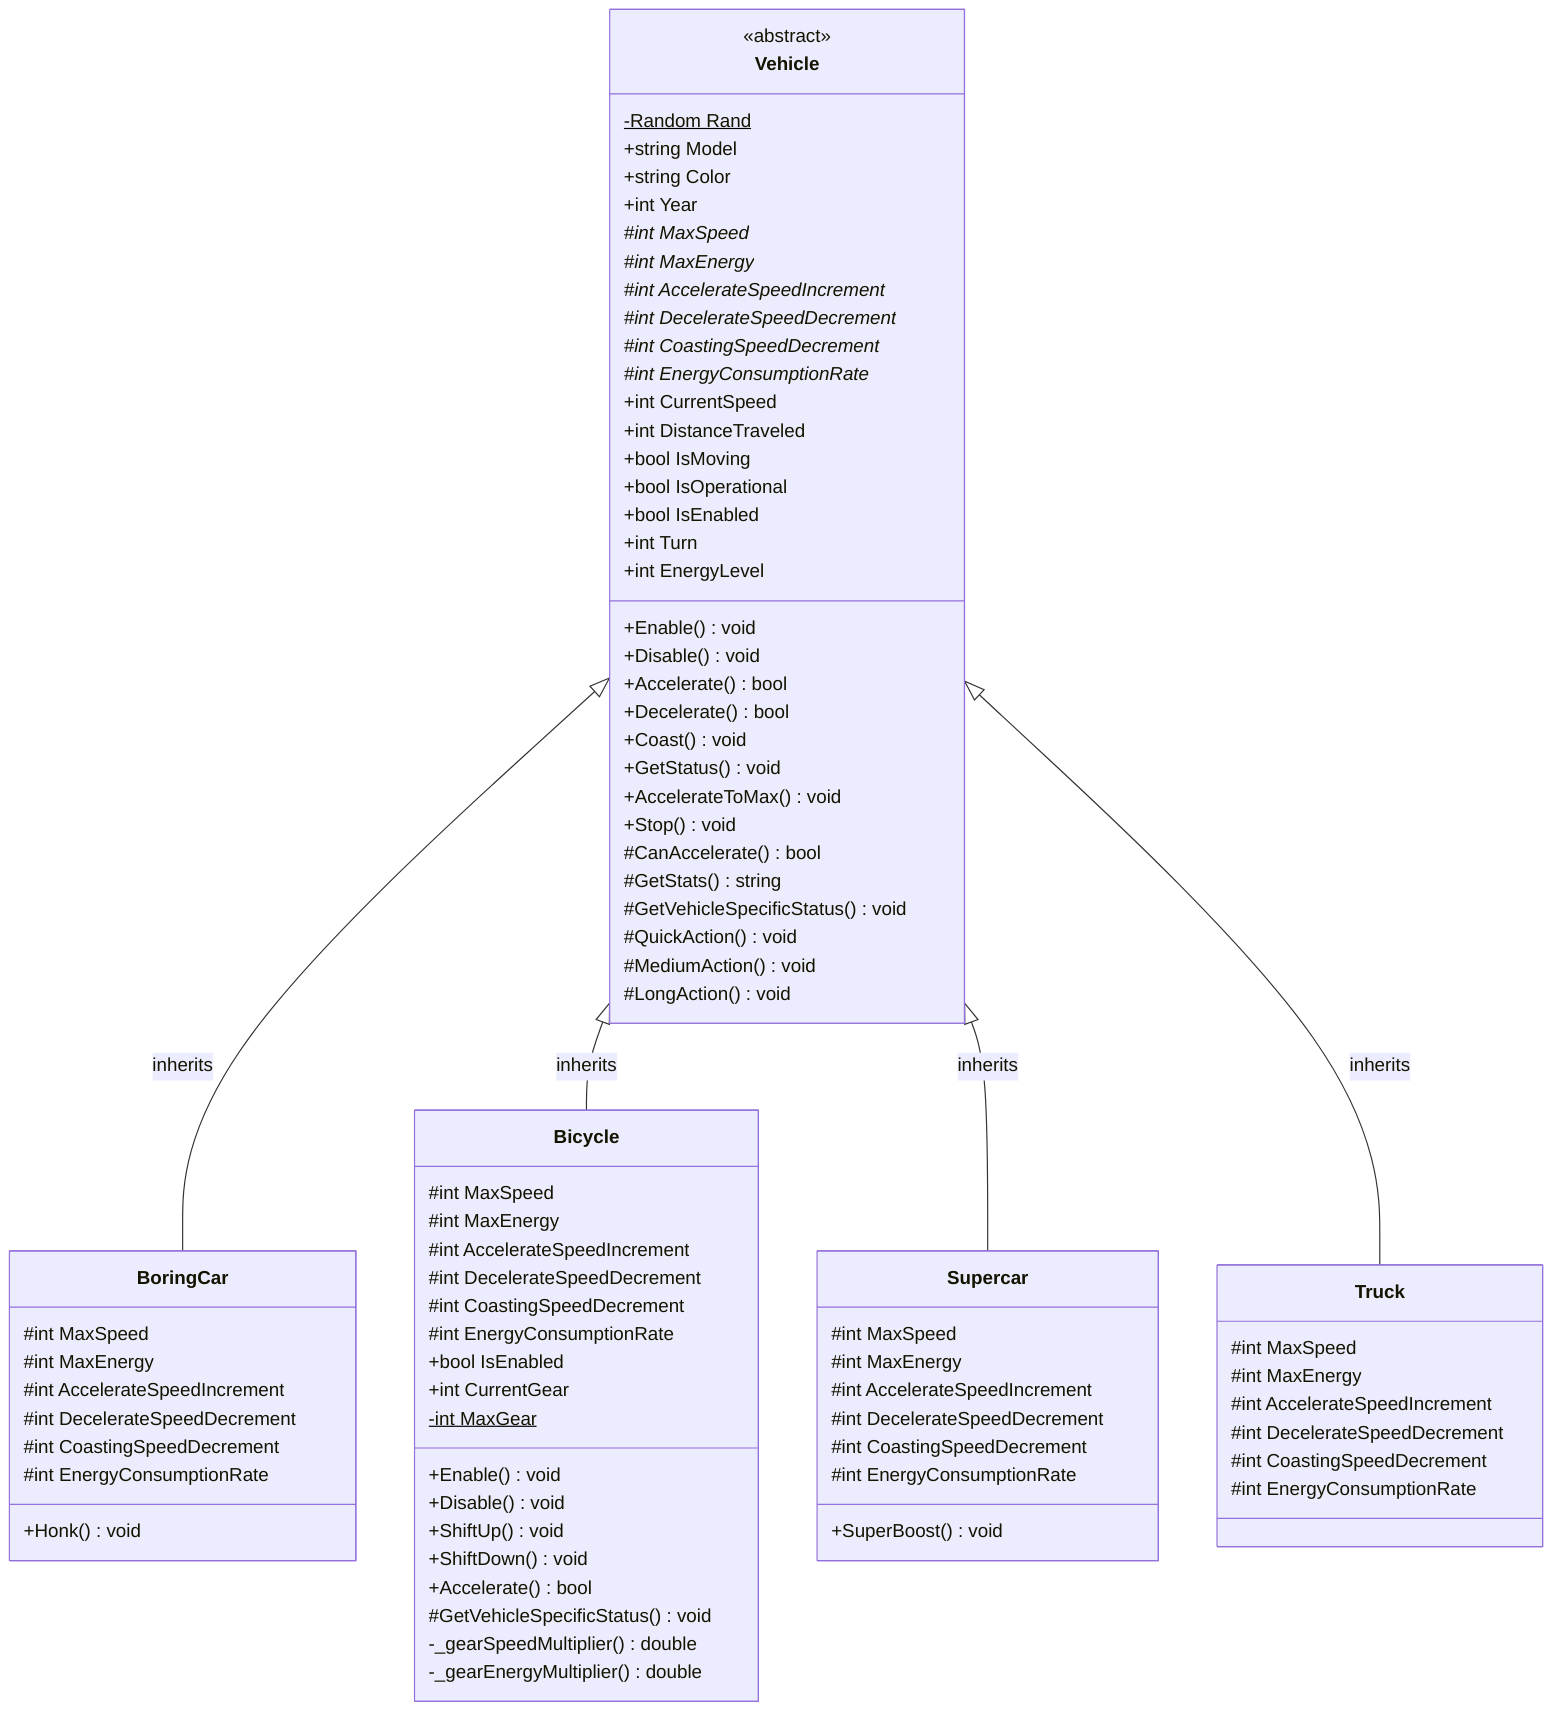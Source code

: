 classDiagram
    class Vehicle {
        <<abstract>>
        -Random Rand$
        +string Model
        +string Color
        +int Year
        #int MaxSpeed*
        #int MaxEnergy*
        #int AccelerateSpeedIncrement*
        #int DecelerateSpeedDecrement*
        #int CoastingSpeedDecrement*
        #int EnergyConsumptionRate*
        +int CurrentSpeed
        +int DistanceTraveled
        +bool IsMoving
        +bool IsOperational
        +bool IsEnabled
        +int Turn
        +int EnergyLevel
        +Enable() void
        +Disable() void
        +Accelerate() bool
        +Decelerate() bool
        +Coast() void
        +GetStatus() void
        +AccelerateToMax() void
        +Stop() void
        #CanAccelerate() bool
        #GetStats() string
        #GetVehicleSpecificStatus() void
        #QuickAction() void
        #MediumAction() void
        #LongAction() void
    }

    class BoringCar {
        #int MaxSpeed
        #int MaxEnergy
        #int AccelerateSpeedIncrement
        #int DecelerateSpeedDecrement
        #int CoastingSpeedDecrement
        #int EnergyConsumptionRate
        +Honk() void
    }

    class Bicycle {
        #int MaxSpeed
        #int MaxEnergy
        #int AccelerateSpeedIncrement
        #int DecelerateSpeedDecrement
        #int CoastingSpeedDecrement
        #int EnergyConsumptionRate
        +bool IsEnabled
        +int CurrentGear
        -int MaxGear$
        +Enable() void
        +Disable() void
        +ShiftUp() void
        +ShiftDown() void
        +Accelerate() bool
        #GetVehicleSpecificStatus() void
        -_gearSpeedMultiplier() double
        -_gearEnergyMultiplier() double
    }

    class Supercar {
        #int MaxSpeed
        #int MaxEnergy
        #int AccelerateSpeedIncrement
        #int DecelerateSpeedDecrement
        #int CoastingSpeedDecrement
        #int EnergyConsumptionRate
        +SuperBoost() void
    }

    class Truck {
        #int MaxSpeed
        #int MaxEnergy
        #int AccelerateSpeedIncrement
        #int DecelerateSpeedDecrement
        #int CoastingSpeedDecrement
        #int EnergyConsumptionRate
    }

%% Inheritance relationships
    Vehicle <|-- BoringCar : inherits
    Vehicle <|-- Bicycle : inherits
    Vehicle <|-- Supercar : inherits
    Vehicle <|-- Truck : inherits